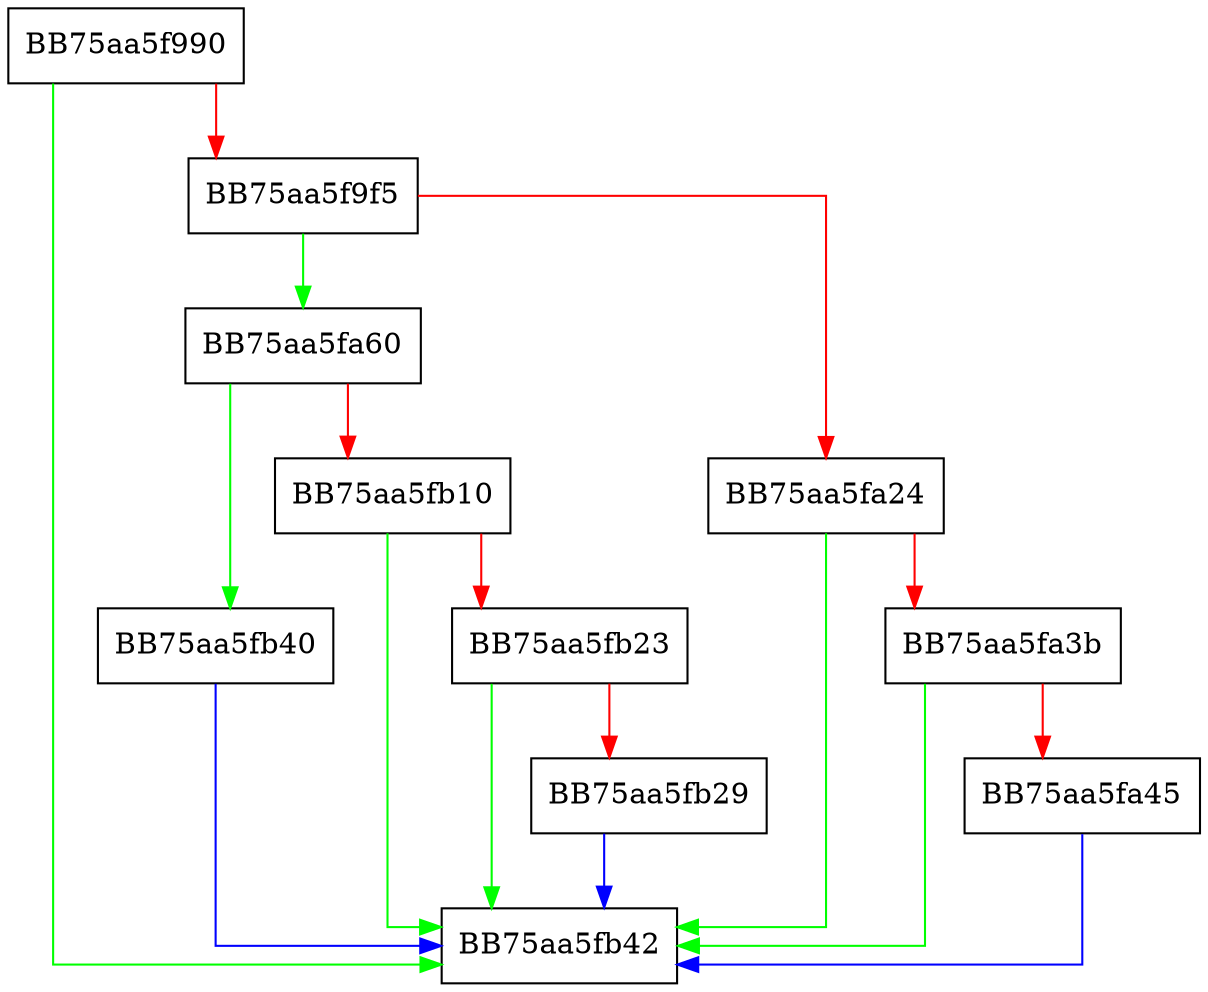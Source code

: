 digraph LzmaDecompress {
  node [shape="box"];
  graph [splines=ortho];
  BB75aa5f990 -> BB75aa5fb42 [color="green"];
  BB75aa5f990 -> BB75aa5f9f5 [color="red"];
  BB75aa5f9f5 -> BB75aa5fa60 [color="green"];
  BB75aa5f9f5 -> BB75aa5fa24 [color="red"];
  BB75aa5fa24 -> BB75aa5fb42 [color="green"];
  BB75aa5fa24 -> BB75aa5fa3b [color="red"];
  BB75aa5fa3b -> BB75aa5fb42 [color="green"];
  BB75aa5fa3b -> BB75aa5fa45 [color="red"];
  BB75aa5fa45 -> BB75aa5fb42 [color="blue"];
  BB75aa5fa60 -> BB75aa5fb40 [color="green"];
  BB75aa5fa60 -> BB75aa5fb10 [color="red"];
  BB75aa5fb10 -> BB75aa5fb42 [color="green"];
  BB75aa5fb10 -> BB75aa5fb23 [color="red"];
  BB75aa5fb23 -> BB75aa5fb42 [color="green"];
  BB75aa5fb23 -> BB75aa5fb29 [color="red"];
  BB75aa5fb29 -> BB75aa5fb42 [color="blue"];
  BB75aa5fb40 -> BB75aa5fb42 [color="blue"];
}